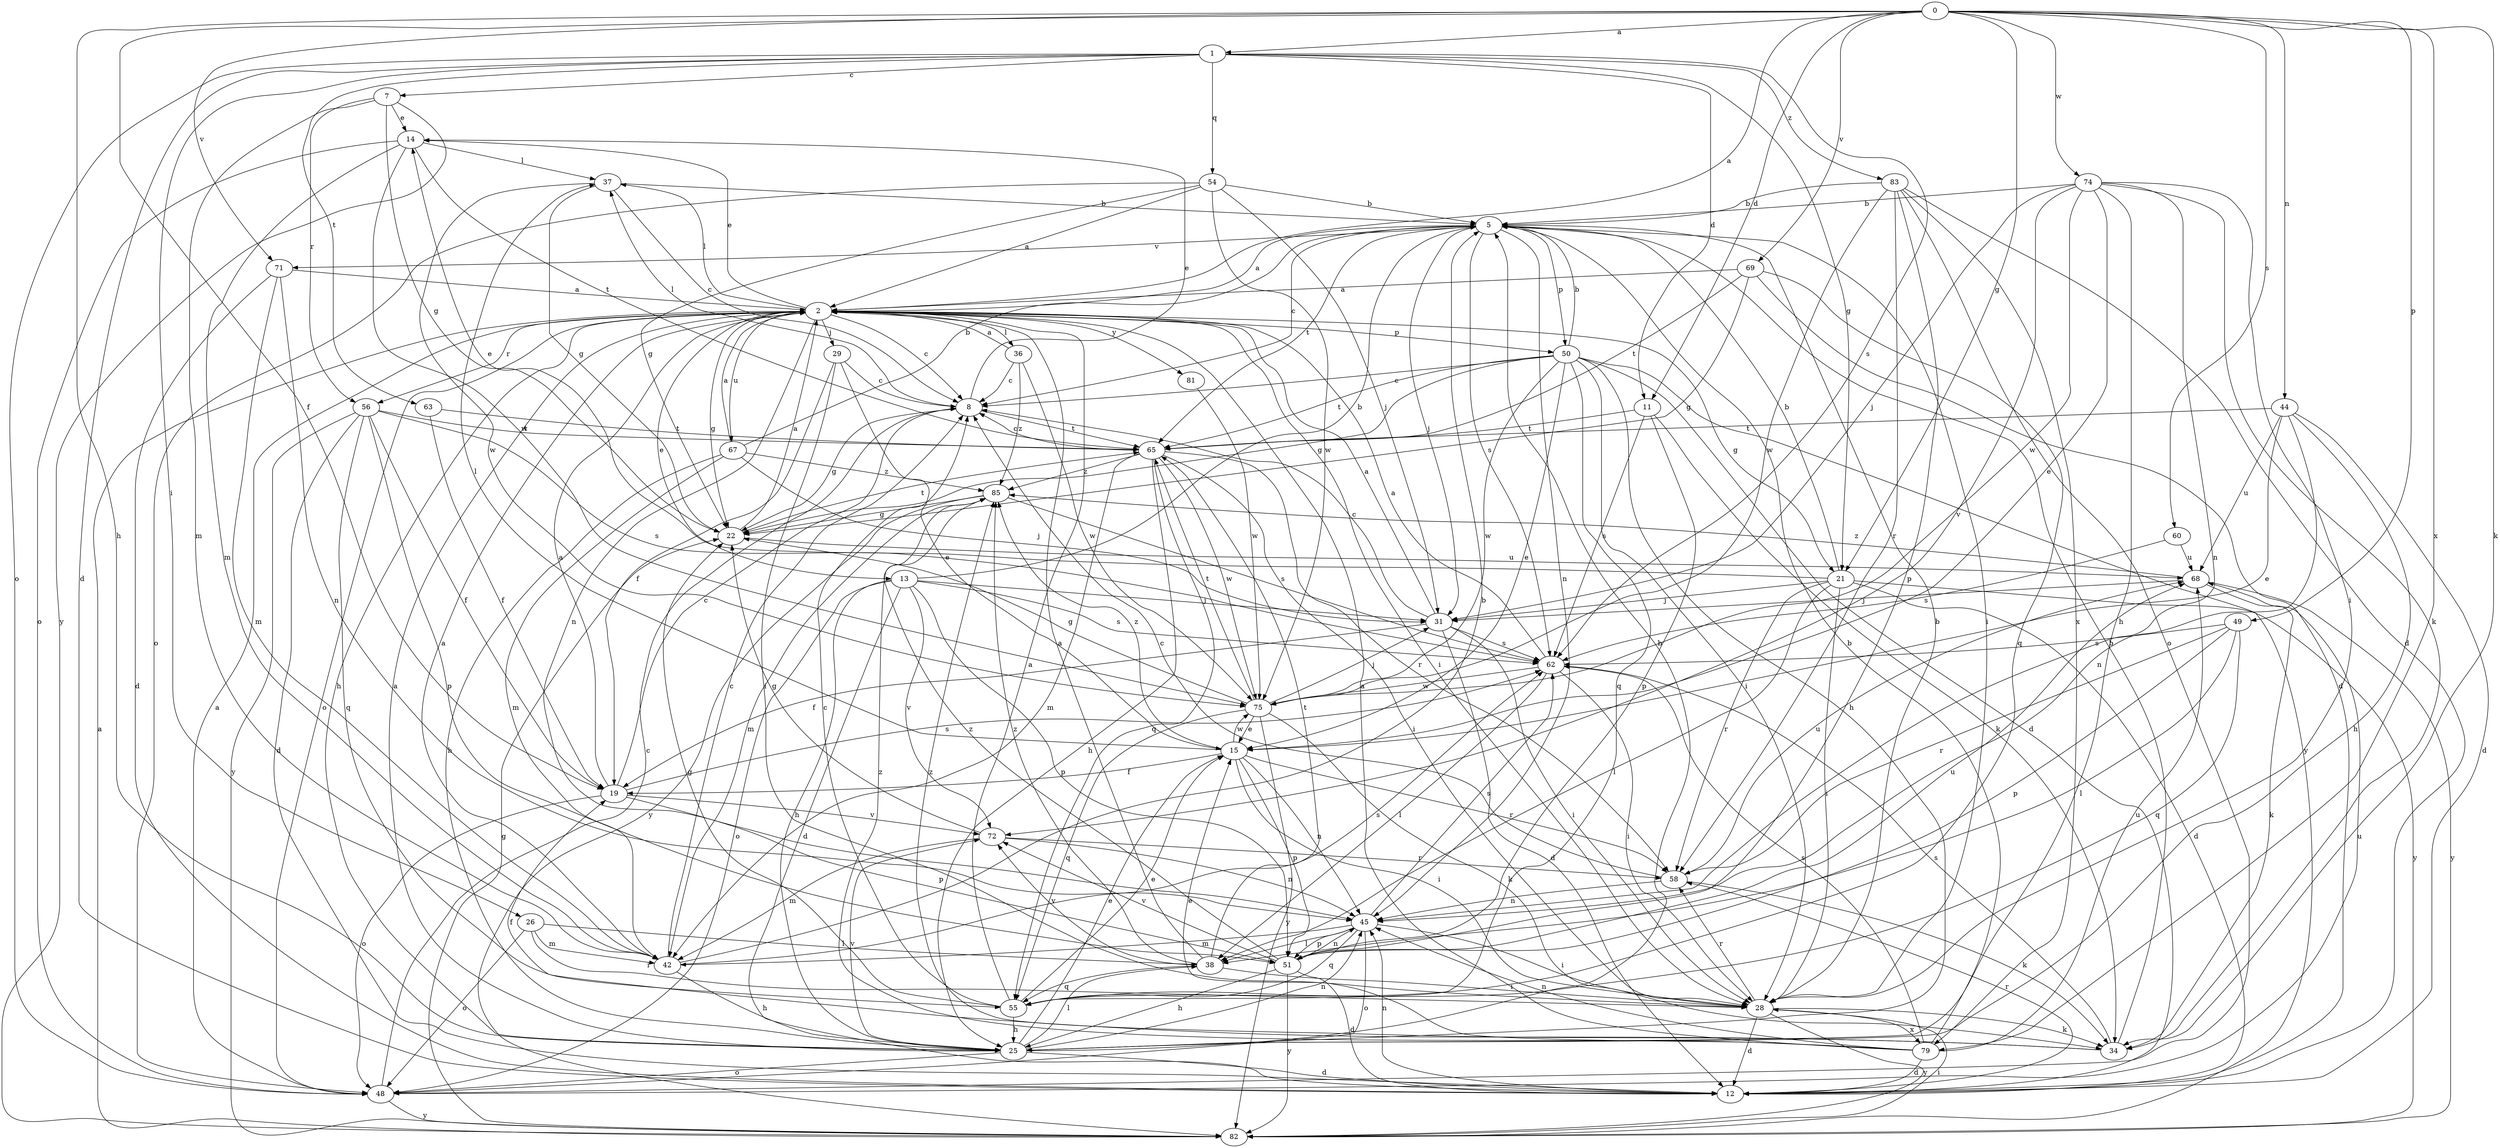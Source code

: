 strict digraph  {
0;
1;
2;
5;
7;
8;
11;
12;
13;
14;
15;
19;
21;
22;
25;
26;
28;
29;
31;
34;
36;
37;
38;
42;
44;
45;
48;
49;
50;
51;
54;
55;
56;
58;
60;
62;
63;
65;
67;
68;
69;
71;
72;
74;
75;
79;
81;
82;
83;
85;
0 -> 1  [label=a];
0 -> 2  [label=a];
0 -> 11  [label=d];
0 -> 19  [label=f];
0 -> 21  [label=g];
0 -> 25  [label=h];
0 -> 34  [label=k];
0 -> 44  [label=n];
0 -> 49  [label=p];
0 -> 60  [label=s];
0 -> 69  [label=v];
0 -> 71  [label=v];
0 -> 74  [label=w];
0 -> 79  [label=x];
1 -> 7  [label=c];
1 -> 11  [label=d];
1 -> 12  [label=d];
1 -> 21  [label=g];
1 -> 26  [label=i];
1 -> 48  [label=o];
1 -> 54  [label=q];
1 -> 62  [label=s];
1 -> 63  [label=t];
1 -> 83  [label=z];
2 -> 8  [label=c];
2 -> 13  [label=e];
2 -> 14  [label=e];
2 -> 21  [label=g];
2 -> 22  [label=g];
2 -> 25  [label=h];
2 -> 28  [label=i];
2 -> 29  [label=j];
2 -> 36  [label=l];
2 -> 37  [label=l];
2 -> 45  [label=n];
2 -> 48  [label=o];
2 -> 50  [label=p];
2 -> 56  [label=r];
2 -> 67  [label=u];
2 -> 81  [label=y];
5 -> 2  [label=a];
5 -> 8  [label=c];
5 -> 28  [label=i];
5 -> 31  [label=j];
5 -> 45  [label=n];
5 -> 50  [label=p];
5 -> 62  [label=s];
5 -> 65  [label=t];
5 -> 71  [label=v];
7 -> 14  [label=e];
7 -> 22  [label=g];
7 -> 42  [label=m];
7 -> 56  [label=r];
7 -> 82  [label=y];
8 -> 14  [label=e];
8 -> 22  [label=g];
8 -> 37  [label=l];
8 -> 65  [label=t];
11 -> 34  [label=k];
11 -> 51  [label=p];
11 -> 62  [label=s];
11 -> 65  [label=t];
12 -> 45  [label=n];
12 -> 58  [label=r];
13 -> 5  [label=b];
13 -> 12  [label=d];
13 -> 25  [label=h];
13 -> 31  [label=j];
13 -> 48  [label=o];
13 -> 51  [label=p];
13 -> 62  [label=s];
13 -> 72  [label=v];
14 -> 37  [label=l];
14 -> 42  [label=m];
14 -> 48  [label=o];
14 -> 65  [label=t];
14 -> 75  [label=w];
15 -> 19  [label=f];
15 -> 28  [label=i];
15 -> 37  [label=l];
15 -> 45  [label=n];
15 -> 51  [label=p];
15 -> 58  [label=r];
15 -> 75  [label=w];
15 -> 85  [label=z];
19 -> 2  [label=a];
19 -> 8  [label=c];
19 -> 48  [label=o];
19 -> 51  [label=p];
19 -> 62  [label=s];
19 -> 72  [label=v];
21 -> 5  [label=b];
21 -> 12  [label=d];
21 -> 14  [label=e];
21 -> 28  [label=i];
21 -> 31  [label=j];
21 -> 38  [label=l];
21 -> 58  [label=r];
21 -> 82  [label=y];
22 -> 2  [label=a];
22 -> 65  [label=t];
22 -> 68  [label=u];
25 -> 2  [label=a];
25 -> 5  [label=b];
25 -> 12  [label=d];
25 -> 15  [label=e];
25 -> 38  [label=l];
25 -> 45  [label=n];
25 -> 48  [label=o];
25 -> 72  [label=v];
26 -> 28  [label=i];
26 -> 38  [label=l];
26 -> 42  [label=m];
26 -> 48  [label=o];
28 -> 5  [label=b];
28 -> 12  [label=d];
28 -> 34  [label=k];
28 -> 58  [label=r];
28 -> 79  [label=x];
28 -> 82  [label=y];
29 -> 8  [label=c];
29 -> 15  [label=e];
29 -> 19  [label=f];
29 -> 28  [label=i];
31 -> 2  [label=a];
31 -> 8  [label=c];
31 -> 12  [label=d];
31 -> 19  [label=f];
31 -> 28  [label=i];
31 -> 62  [label=s];
34 -> 5  [label=b];
34 -> 19  [label=f];
34 -> 62  [label=s];
34 -> 85  [label=z];
36 -> 2  [label=a];
36 -> 8  [label=c];
36 -> 75  [label=w];
36 -> 85  [label=z];
37 -> 5  [label=b];
37 -> 8  [label=c];
37 -> 22  [label=g];
37 -> 75  [label=w];
38 -> 2  [label=a];
38 -> 28  [label=i];
38 -> 55  [label=q];
38 -> 65  [label=t];
38 -> 72  [label=v];
38 -> 85  [label=z];
42 -> 2  [label=a];
42 -> 5  [label=b];
42 -> 8  [label=c];
42 -> 25  [label=h];
42 -> 62  [label=s];
44 -> 12  [label=d];
44 -> 15  [label=e];
44 -> 25  [label=h];
44 -> 45  [label=n];
44 -> 65  [label=t];
44 -> 68  [label=u];
45 -> 28  [label=i];
45 -> 38  [label=l];
45 -> 42  [label=m];
45 -> 48  [label=o];
45 -> 51  [label=p];
45 -> 55  [label=q];
45 -> 62  [label=s];
48 -> 2  [label=a];
48 -> 8  [label=c];
48 -> 68  [label=u];
48 -> 82  [label=y];
49 -> 38  [label=l];
49 -> 51  [label=p];
49 -> 55  [label=q];
49 -> 58  [label=r];
49 -> 62  [label=s];
50 -> 5  [label=b];
50 -> 8  [label=c];
50 -> 12  [label=d];
50 -> 15  [label=e];
50 -> 22  [label=g];
50 -> 25  [label=h];
50 -> 28  [label=i];
50 -> 55  [label=q];
50 -> 65  [label=t];
50 -> 75  [label=w];
50 -> 82  [label=y];
51 -> 12  [label=d];
51 -> 25  [label=h];
51 -> 45  [label=n];
51 -> 68  [label=u];
51 -> 72  [label=v];
51 -> 82  [label=y];
51 -> 85  [label=z];
54 -> 2  [label=a];
54 -> 5  [label=b];
54 -> 22  [label=g];
54 -> 31  [label=j];
54 -> 48  [label=o];
54 -> 75  [label=w];
55 -> 2  [label=a];
55 -> 8  [label=c];
55 -> 15  [label=e];
55 -> 22  [label=g];
55 -> 25  [label=h];
56 -> 12  [label=d];
56 -> 19  [label=f];
56 -> 51  [label=p];
56 -> 55  [label=q];
56 -> 62  [label=s];
56 -> 65  [label=t];
56 -> 82  [label=y];
58 -> 8  [label=c];
58 -> 34  [label=k];
58 -> 45  [label=n];
58 -> 68  [label=u];
60 -> 62  [label=s];
60 -> 68  [label=u];
62 -> 2  [label=a];
62 -> 28  [label=i];
62 -> 38  [label=l];
62 -> 75  [label=w];
63 -> 19  [label=f];
63 -> 65  [label=t];
65 -> 8  [label=c];
65 -> 25  [label=h];
65 -> 28  [label=i];
65 -> 42  [label=m];
65 -> 55  [label=q];
65 -> 58  [label=r];
65 -> 75  [label=w];
65 -> 85  [label=z];
67 -> 2  [label=a];
67 -> 5  [label=b];
67 -> 25  [label=h];
67 -> 31  [label=j];
67 -> 42  [label=m];
67 -> 85  [label=z];
68 -> 31  [label=j];
68 -> 34  [label=k];
68 -> 82  [label=y];
68 -> 85  [label=z];
69 -> 2  [label=a];
69 -> 12  [label=d];
69 -> 22  [label=g];
69 -> 55  [label=q];
69 -> 65  [label=t];
71 -> 2  [label=a];
71 -> 12  [label=d];
71 -> 42  [label=m];
71 -> 45  [label=n];
72 -> 22  [label=g];
72 -> 42  [label=m];
72 -> 45  [label=n];
72 -> 58  [label=r];
74 -> 5  [label=b];
74 -> 15  [label=e];
74 -> 25  [label=h];
74 -> 28  [label=i];
74 -> 31  [label=j];
74 -> 34  [label=k];
74 -> 45  [label=n];
74 -> 72  [label=v];
74 -> 75  [label=w];
75 -> 15  [label=e];
75 -> 22  [label=g];
75 -> 31  [label=j];
75 -> 34  [label=k];
75 -> 55  [label=q];
75 -> 65  [label=t];
75 -> 82  [label=y];
79 -> 2  [label=a];
79 -> 5  [label=b];
79 -> 12  [label=d];
79 -> 15  [label=e];
79 -> 45  [label=n];
79 -> 62  [label=s];
79 -> 68  [label=u];
79 -> 85  [label=z];
81 -> 75  [label=w];
82 -> 2  [label=a];
82 -> 22  [label=g];
82 -> 28  [label=i];
83 -> 5  [label=b];
83 -> 12  [label=d];
83 -> 48  [label=o];
83 -> 51  [label=p];
83 -> 58  [label=r];
83 -> 75  [label=w];
83 -> 79  [label=x];
85 -> 22  [label=g];
85 -> 42  [label=m];
85 -> 62  [label=s];
85 -> 82  [label=y];
}
